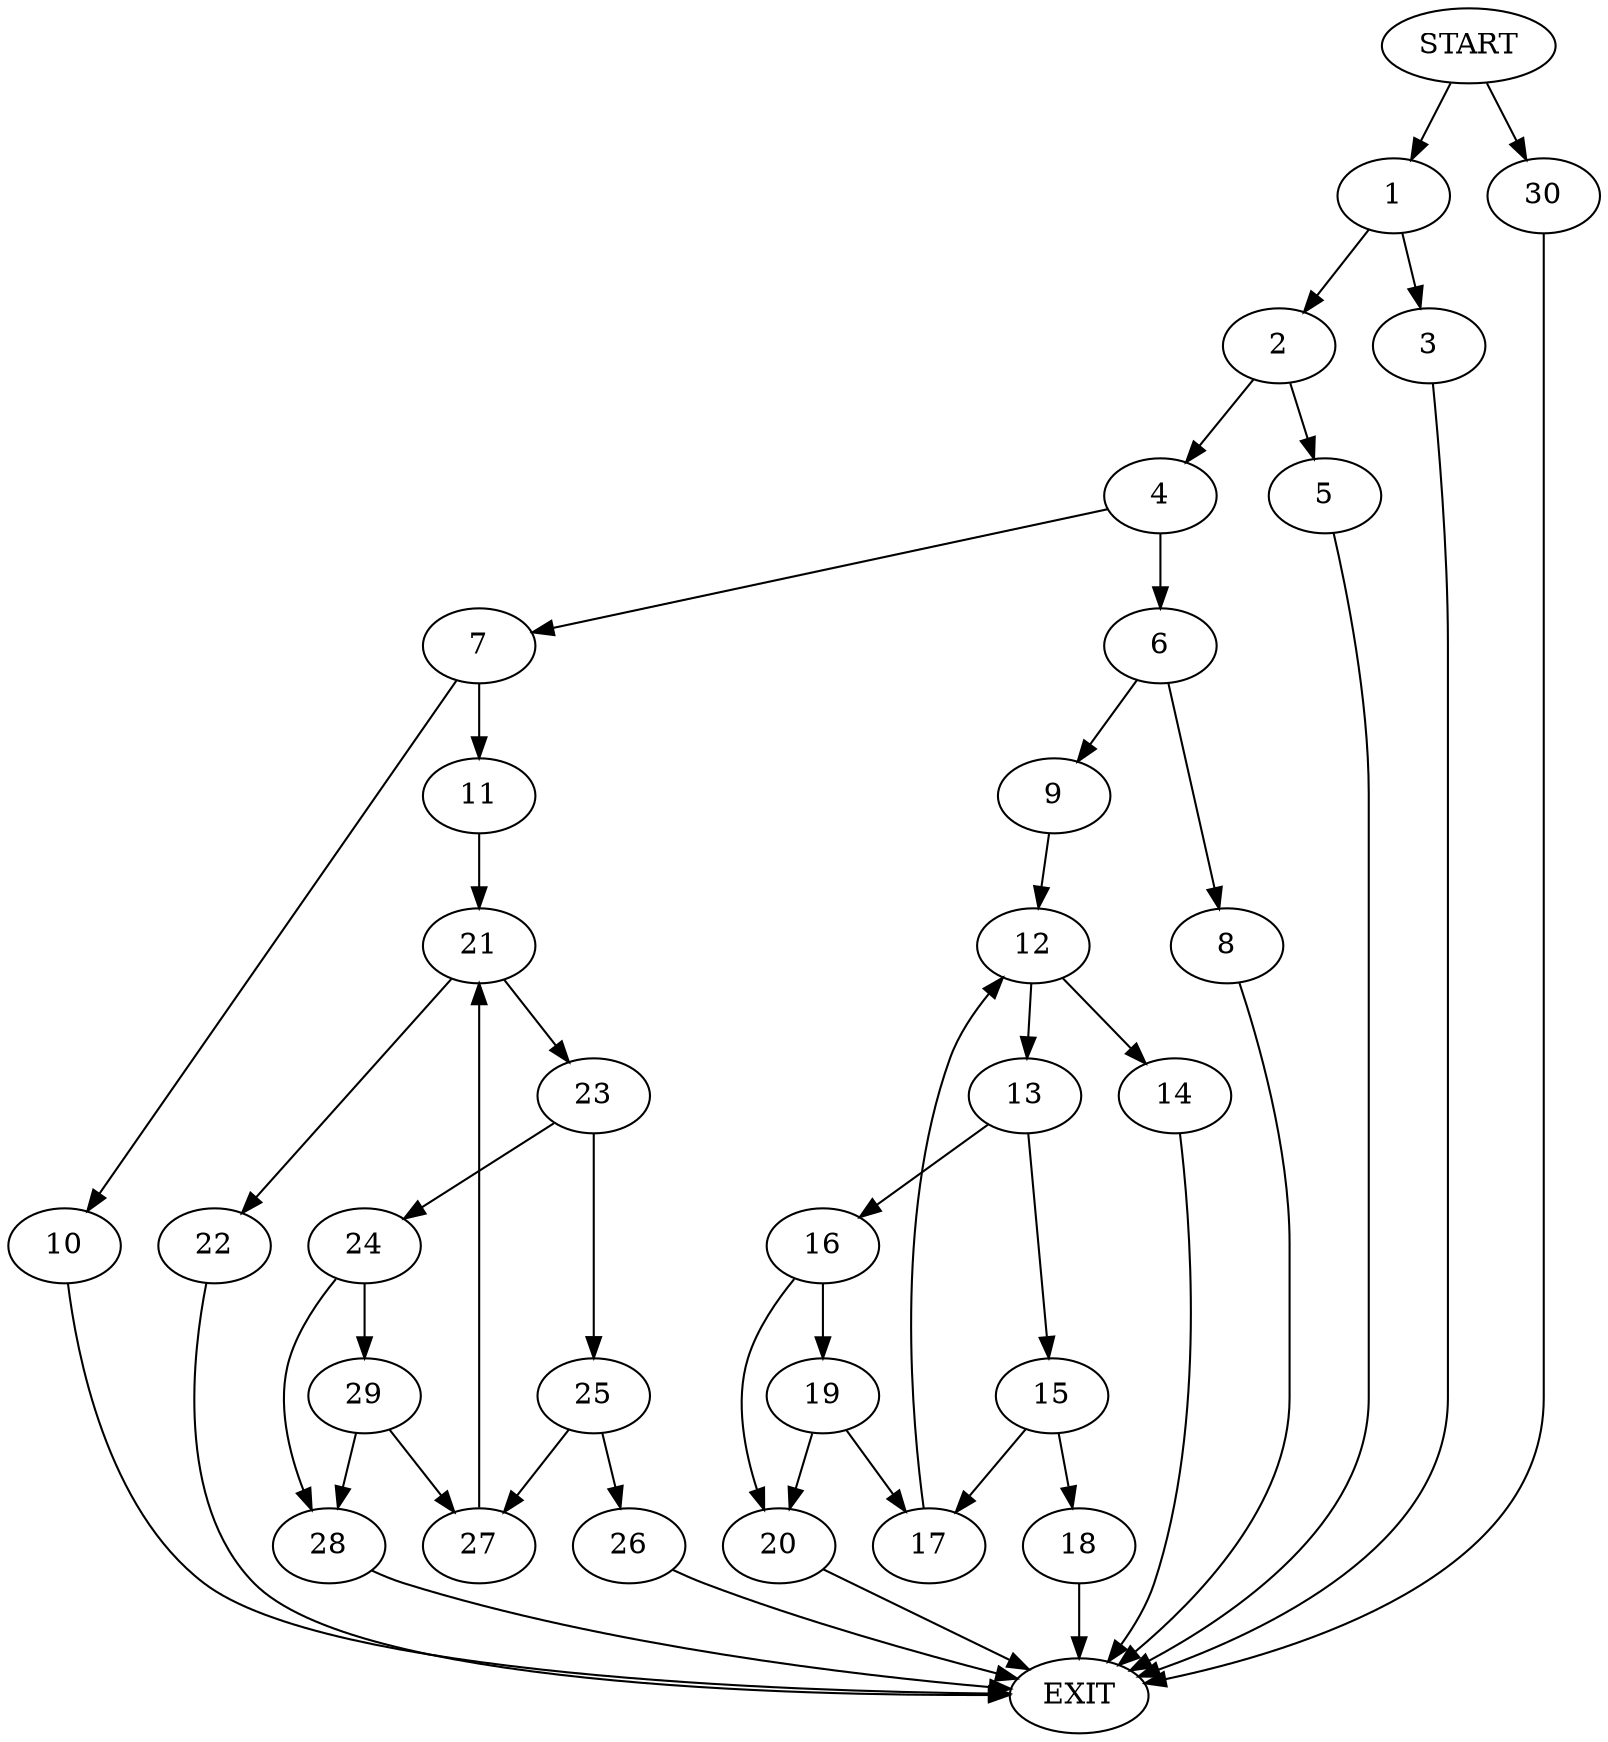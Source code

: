 digraph {
0 [label="START"]
31 [label="EXIT"]
0 -> 1
1 -> 2
1 -> 3
3 -> 31
2 -> 4
2 -> 5
5 -> 31
4 -> 6
4 -> 7
6 -> 8
6 -> 9
7 -> 10
7 -> 11
8 -> 31
9 -> 12
12 -> 13
12 -> 14
13 -> 15
13 -> 16
14 -> 31
15 -> 17
15 -> 18
16 -> 19
16 -> 20
19 -> 17
19 -> 20
20 -> 31
17 -> 12
18 -> 31
10 -> 31
11 -> 21
21 -> 22
21 -> 23
23 -> 24
23 -> 25
22 -> 31
25 -> 26
25 -> 27
24 -> 28
24 -> 29
28 -> 31
29 -> 27
29 -> 28
27 -> 21
26 -> 31
0 -> 30
30 -> 31
}
